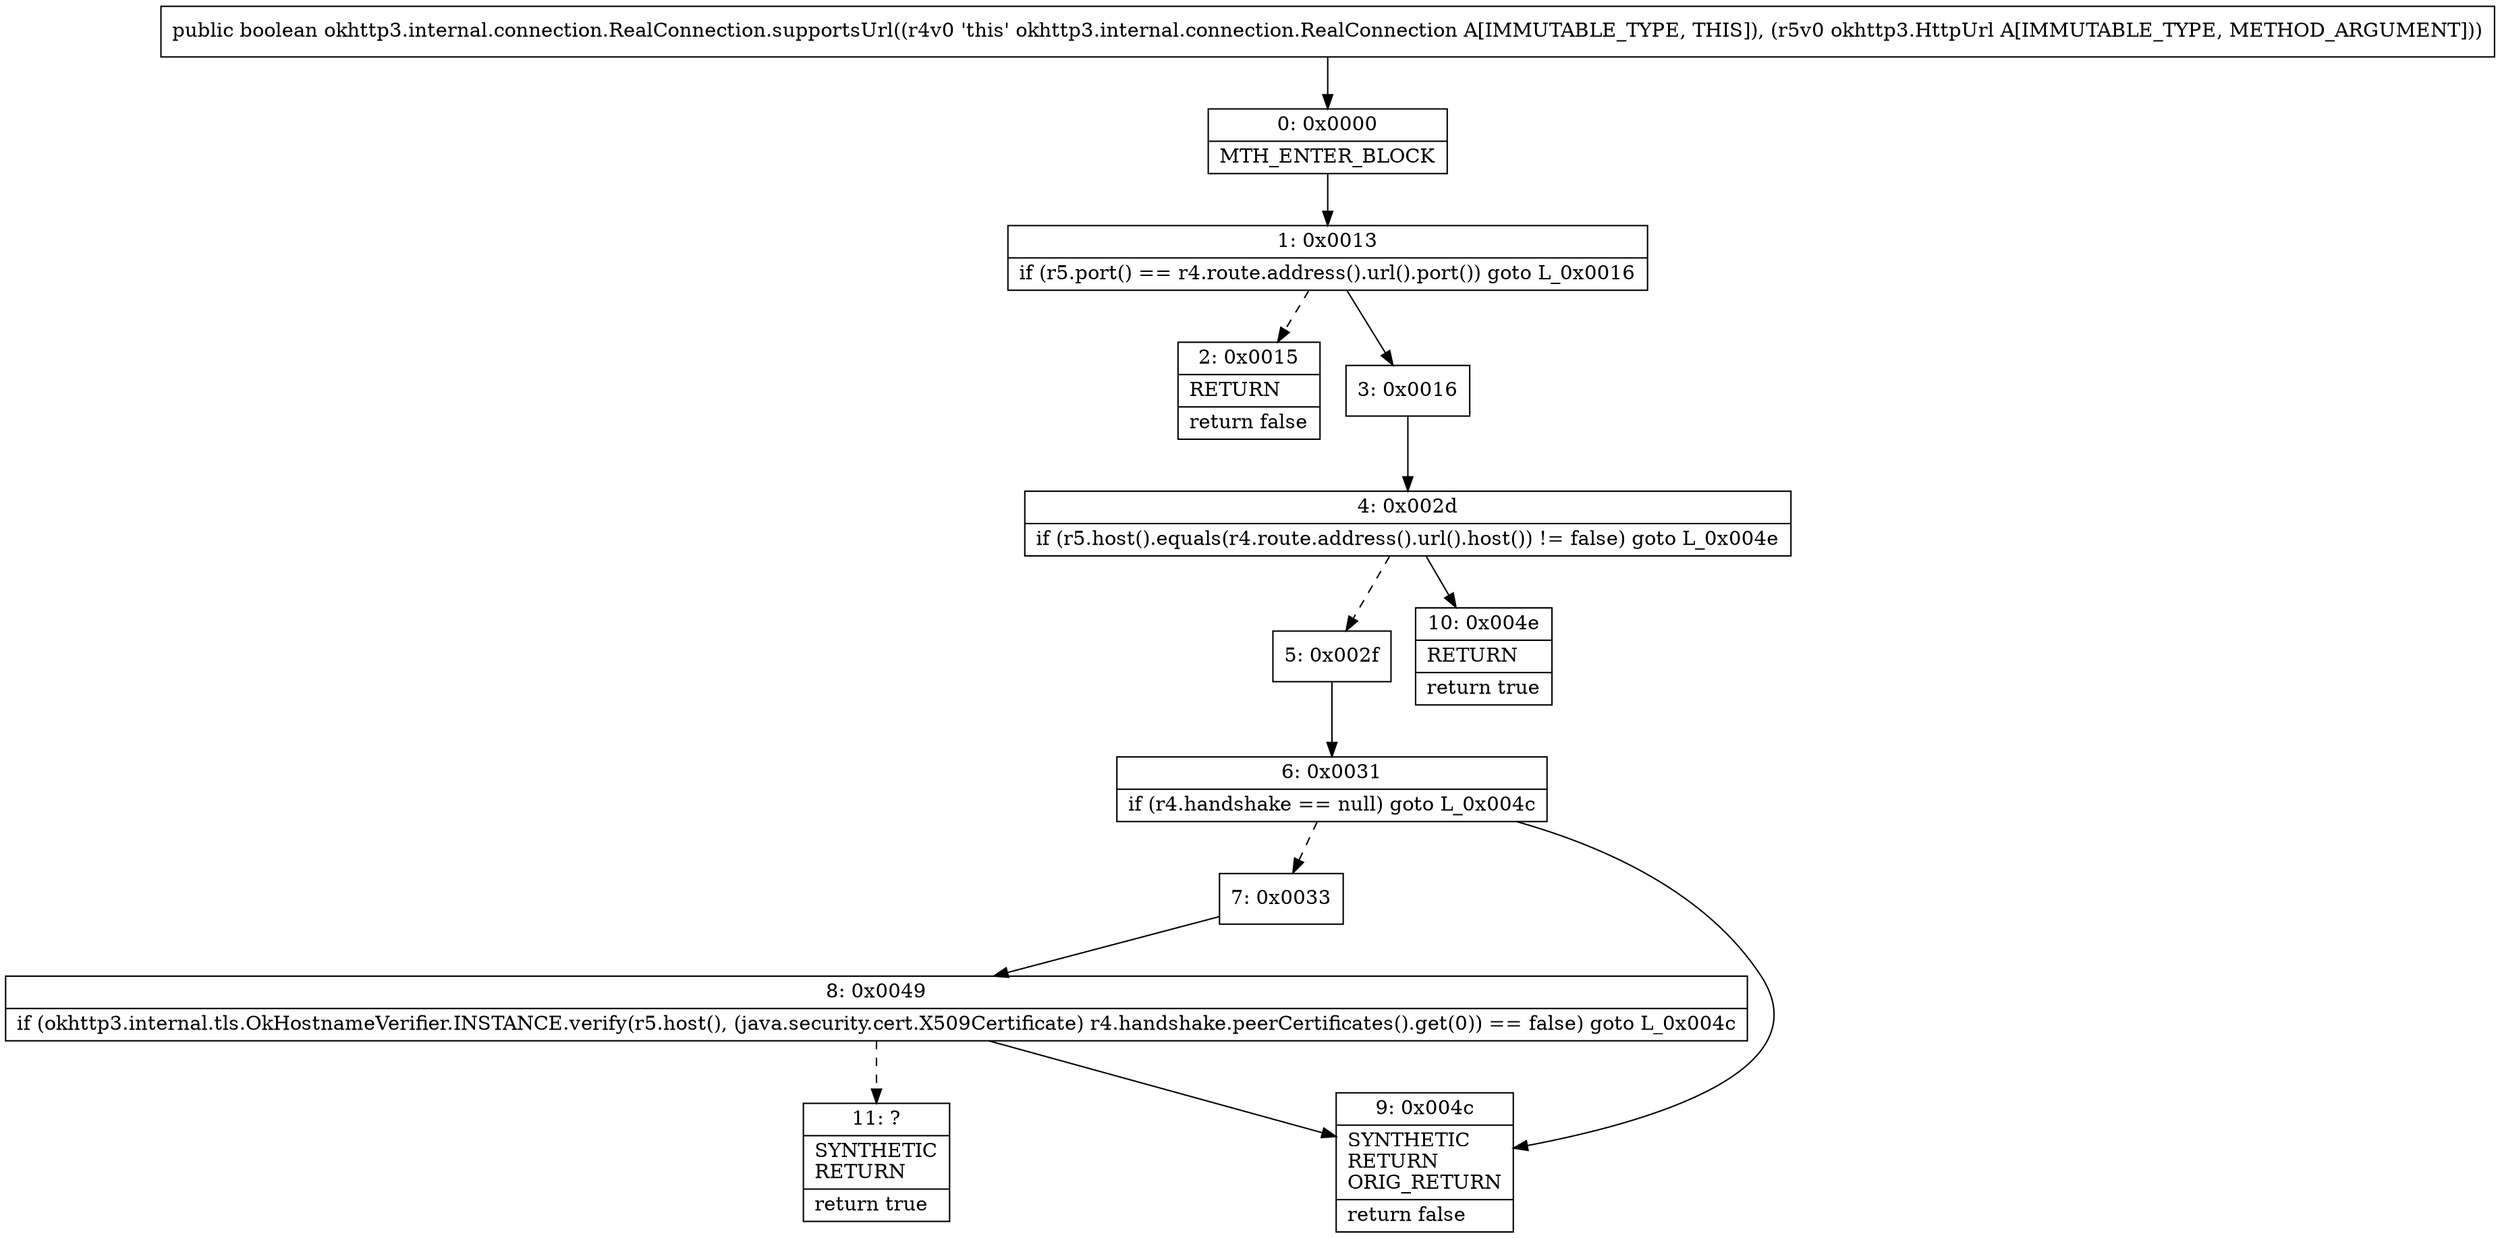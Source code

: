 digraph "CFG forokhttp3.internal.connection.RealConnection.supportsUrl(Lokhttp3\/HttpUrl;)Z" {
Node_0 [shape=record,label="{0\:\ 0x0000|MTH_ENTER_BLOCK\l}"];
Node_1 [shape=record,label="{1\:\ 0x0013|if (r5.port() == r4.route.address().url().port()) goto L_0x0016\l}"];
Node_2 [shape=record,label="{2\:\ 0x0015|RETURN\l|return false\l}"];
Node_3 [shape=record,label="{3\:\ 0x0016}"];
Node_4 [shape=record,label="{4\:\ 0x002d|if (r5.host().equals(r4.route.address().url().host()) != false) goto L_0x004e\l}"];
Node_5 [shape=record,label="{5\:\ 0x002f}"];
Node_6 [shape=record,label="{6\:\ 0x0031|if (r4.handshake == null) goto L_0x004c\l}"];
Node_7 [shape=record,label="{7\:\ 0x0033}"];
Node_8 [shape=record,label="{8\:\ 0x0049|if (okhttp3.internal.tls.OkHostnameVerifier.INSTANCE.verify(r5.host(), (java.security.cert.X509Certificate) r4.handshake.peerCertificates().get(0)) == false) goto L_0x004c\l}"];
Node_9 [shape=record,label="{9\:\ 0x004c|SYNTHETIC\lRETURN\lORIG_RETURN\l|return false\l}"];
Node_10 [shape=record,label="{10\:\ 0x004e|RETURN\l|return true\l}"];
Node_11 [shape=record,label="{11\:\ ?|SYNTHETIC\lRETURN\l|return true\l}"];
MethodNode[shape=record,label="{public boolean okhttp3.internal.connection.RealConnection.supportsUrl((r4v0 'this' okhttp3.internal.connection.RealConnection A[IMMUTABLE_TYPE, THIS]), (r5v0 okhttp3.HttpUrl A[IMMUTABLE_TYPE, METHOD_ARGUMENT])) }"];
MethodNode -> Node_0;
Node_0 -> Node_1;
Node_1 -> Node_2[style=dashed];
Node_1 -> Node_3;
Node_3 -> Node_4;
Node_4 -> Node_5[style=dashed];
Node_4 -> Node_10;
Node_5 -> Node_6;
Node_6 -> Node_7[style=dashed];
Node_6 -> Node_9;
Node_7 -> Node_8;
Node_8 -> Node_9;
Node_8 -> Node_11[style=dashed];
}

